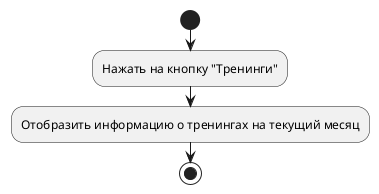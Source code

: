 @startuml
start
:Нажать на кнопку "Тренинги";
:Отобразить информацию о тренингах на текущий месяц;
stop
@enduml
